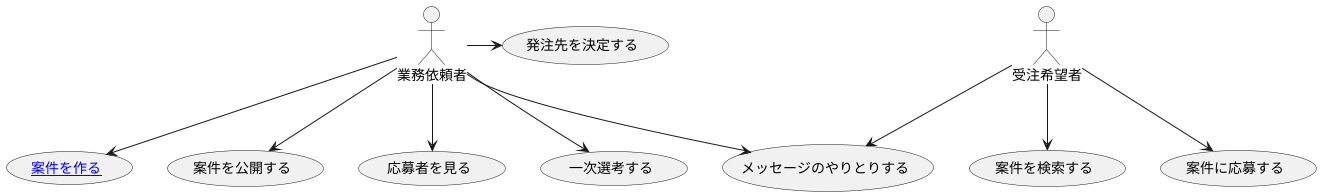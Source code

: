 @startuml
'https://plantuml.com/use-case-diagram

:業務依頼者: as Requester
:受注希望者: as CrowdWorker

Requester --> ([[./create_project.md 案件を作る]])
Requester --> (案件を公開する)
CrowdWorker --> (案件を検索する)
CrowdWorker --> (案件に応募する)
Requester --> (応募者を見る)
Requester --> (一次選考する)
Requester --> (メッセージのやりとりする)
CrowdWorker --> (メッセージのやりとりする)
Requester -> (発注先を決定する)
@enduml